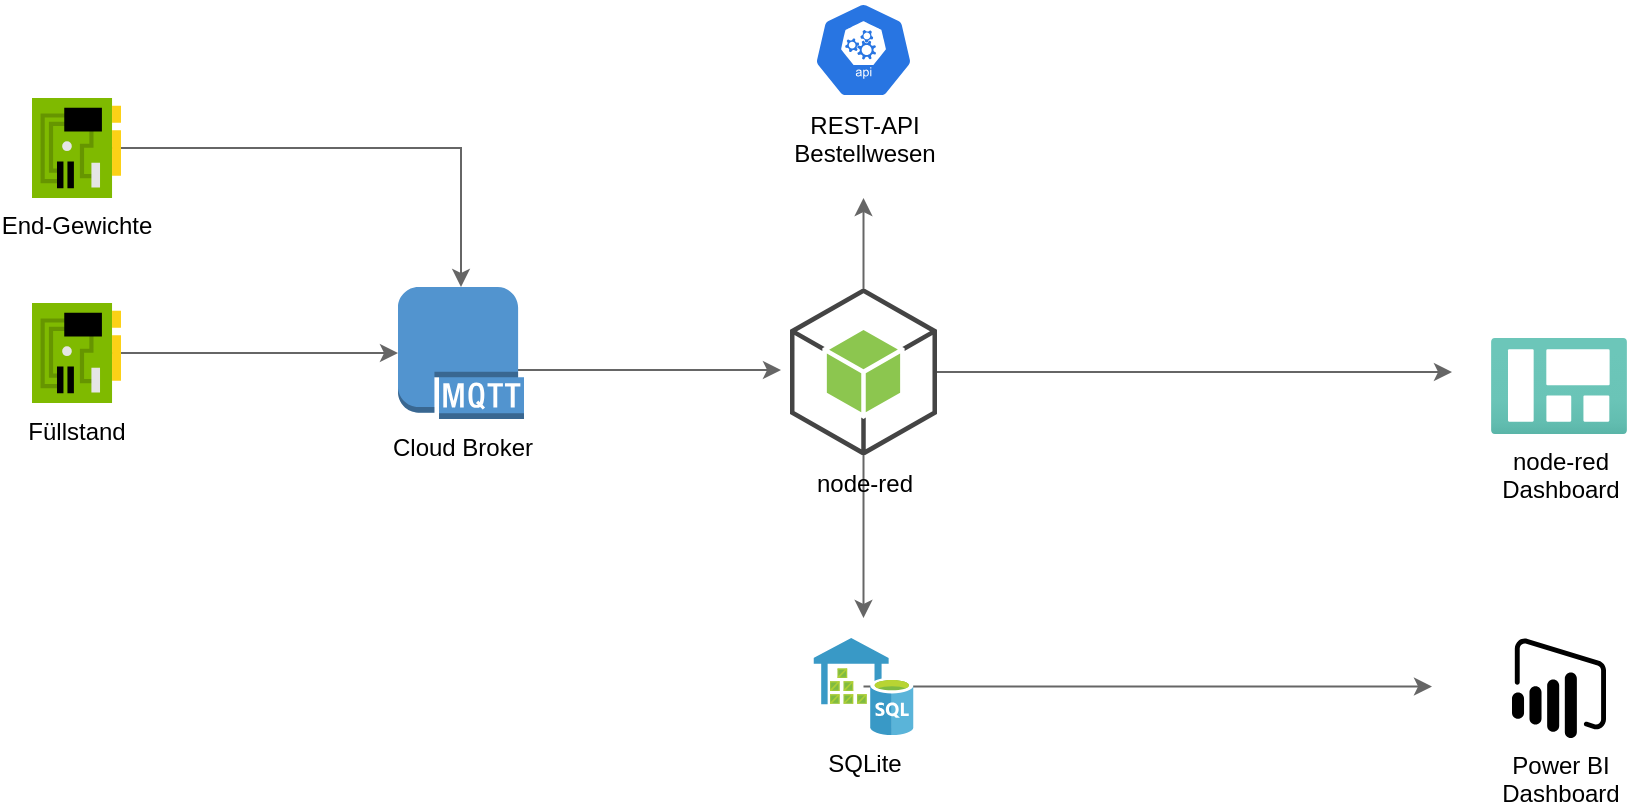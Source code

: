 <mxfile version="20.6.2" type="device"><diagram id="7gcUSTIZ7YSJ5vT40chW" name="Page-1"><mxGraphModel dx="1463" dy="874" grid="1" gridSize="10" guides="1" tooltips="1" connect="1" arrows="1" fold="1" page="1" pageScale="1" pageWidth="1169" pageHeight="827" math="0" shadow="0"><root><mxCell id="0"/><mxCell id="1" parent="0"/><mxCell id="SZY12_XKgGBlkoAp8IEY-12" style="edgeStyle=orthogonalEdgeStyle;rounded=0;orthogonalLoop=1;jettySize=auto;html=1;strokeColor=#666666;" parent="1" source="SZY12_XKgGBlkoAp8IEY-1" target="i9FNxq-zm76h9w5p1Bp1-1" edge="1"><mxGeometry relative="1" as="geometry"><mxPoint x="375.5" y="245.5" as="targetPoint"/></mxGeometry></mxCell><mxCell id="SZY12_XKgGBlkoAp8IEY-1" value="Füllstand" style="aspect=fixed;html=1;perimeter=none;align=center;shadow=0;dashed=0;image;fontSize=12;image=img/lib/mscae/NetworkInterfaceCard.svg;" parent="1" vertex="1"><mxGeometry x="180" y="212.5" width="44.5" height="50" as="geometry"/></mxCell><mxCell id="SZY12_XKgGBlkoAp8IEY-13" style="edgeStyle=elbowEdgeStyle;rounded=0;orthogonalLoop=1;jettySize=auto;html=1;strokeColor=#666666;elbow=vertical;" parent="1" edge="1"><mxGeometry relative="1" as="geometry"><mxPoint x="554.5" y="246" as="targetPoint"/><mxPoint x="413.5" y="246" as="sourcePoint"/></mxGeometry></mxCell><mxCell id="i9FNxq-zm76h9w5p1Bp1-7" style="edgeStyle=orthogonalEdgeStyle;rounded=0;orthogonalLoop=1;jettySize=auto;html=1;strokeColor=#666666;" edge="1" parent="1" source="SZY12_XKgGBlkoAp8IEY-10"><mxGeometry relative="1" as="geometry"><mxPoint x="880" y="404.25" as="targetPoint"/></mxGeometry></mxCell><mxCell id="SZY12_XKgGBlkoAp8IEY-10" value="SQLite" style="aspect=fixed;html=1;perimeter=none;align=center;shadow=0;dashed=0;image;fontSize=12;image=img/lib/mscae/SQL_DataWarehouse.svg;" parent="1" vertex="1"><mxGeometry x="570.75" y="380" width="50" height="48.5" as="geometry"/></mxCell><mxCell id="SZY12_XKgGBlkoAp8IEY-11" value="Power BI&lt;br&gt;Dashboard" style="shadow=0;dashed=0;html=1;strokeColor=none;labelPosition=center;verticalLabelPosition=bottom;verticalAlign=top;align=center;shape=mxgraph.mscae.cloud.power_bi_embedded;fillColor=#000000;pointerEvents=1;" parent="1" vertex="1"><mxGeometry x="920" y="380" width="47" height="50" as="geometry"/></mxCell><mxCell id="i9FNxq-zm76h9w5p1Bp1-1" value="Cloud Broker" style="outlineConnect=0;dashed=0;verticalLabelPosition=bottom;verticalAlign=top;align=center;html=1;shape=mxgraph.aws3.mqtt_protocol;fillColor=#5294CF;gradientColor=none;" vertex="1" parent="1"><mxGeometry x="363" y="204.5" width="63" height="66" as="geometry"/></mxCell><mxCell id="i9FNxq-zm76h9w5p1Bp1-12" style="edgeStyle=orthogonalEdgeStyle;rounded=0;orthogonalLoop=1;jettySize=auto;html=1;strokeColor=#666666;" edge="1" parent="1" source="i9FNxq-zm76h9w5p1Bp1-3"><mxGeometry relative="1" as="geometry"><mxPoint x="595.75" y="370" as="targetPoint"/></mxGeometry></mxCell><mxCell id="i9FNxq-zm76h9w5p1Bp1-14" style="edgeStyle=orthogonalEdgeStyle;rounded=0;orthogonalLoop=1;jettySize=auto;html=1;strokeColor=#666666;" edge="1" parent="1" source="i9FNxq-zm76h9w5p1Bp1-3"><mxGeometry relative="1" as="geometry"><mxPoint x="595.75" y="160" as="targetPoint"/></mxGeometry></mxCell><mxCell id="i9FNxq-zm76h9w5p1Bp1-17" style="edgeStyle=orthogonalEdgeStyle;rounded=0;orthogonalLoop=1;jettySize=auto;html=1;strokeColor=#666666;" edge="1" parent="1" source="i9FNxq-zm76h9w5p1Bp1-3"><mxGeometry relative="1" as="geometry"><mxPoint x="890" y="247" as="targetPoint"/></mxGeometry></mxCell><mxCell id="i9FNxq-zm76h9w5p1Bp1-3" value="node-red&lt;br&gt;" style="outlineConnect=0;dashed=0;verticalLabelPosition=bottom;verticalAlign=top;align=center;html=1;shape=mxgraph.aws3.android;fillColor=#8CC64F;gradientColor=none;" vertex="1" parent="1"><mxGeometry x="559" y="205" width="73.5" height="84" as="geometry"/></mxCell><mxCell id="i9FNxq-zm76h9w5p1Bp1-8" value="REST-API&lt;br&gt;Bestellwesen" style="sketch=0;html=1;dashed=0;whitespace=wrap;fillColor=#2875E2;strokeColor=#ffffff;points=[[0.005,0.63,0],[0.1,0.2,0],[0.9,0.2,0],[0.5,0,0],[0.995,0.63,0],[0.72,0.99,0],[0.5,1,0],[0.28,0.99,0]];verticalLabelPosition=bottom;align=center;verticalAlign=top;shape=mxgraph.kubernetes.icon;prIcon=api" vertex="1" parent="1"><mxGeometry x="570.75" y="62" width="50" height="48" as="geometry"/></mxCell><mxCell id="i9FNxq-zm76h9w5p1Bp1-10" style="edgeStyle=orthogonalEdgeStyle;rounded=0;orthogonalLoop=1;jettySize=auto;html=1;entryX=0.5;entryY=0;entryDx=0;entryDy=0;entryPerimeter=0;strokeColor=#666666;" edge="1" parent="1" source="i9FNxq-zm76h9w5p1Bp1-9" target="i9FNxq-zm76h9w5p1Bp1-1"><mxGeometry relative="1" as="geometry"/></mxCell><mxCell id="i9FNxq-zm76h9w5p1Bp1-9" value="End-Gewichte" style="aspect=fixed;html=1;perimeter=none;align=center;shadow=0;dashed=0;image;fontSize=12;image=img/lib/mscae/NetworkInterfaceCard.svg;" vertex="1" parent="1"><mxGeometry x="180" y="110" width="44.5" height="50" as="geometry"/></mxCell><mxCell id="i9FNxq-zm76h9w5p1Bp1-16" value="node-red &lt;br&gt;Dashboard" style="aspect=fixed;html=1;points=[];align=center;image;fontSize=12;image=img/lib/azure2/general/Dashboard.svg;" vertex="1" parent="1"><mxGeometry x="909.5" y="230" width="68" height="48" as="geometry"/></mxCell></root></mxGraphModel></diagram></mxfile>